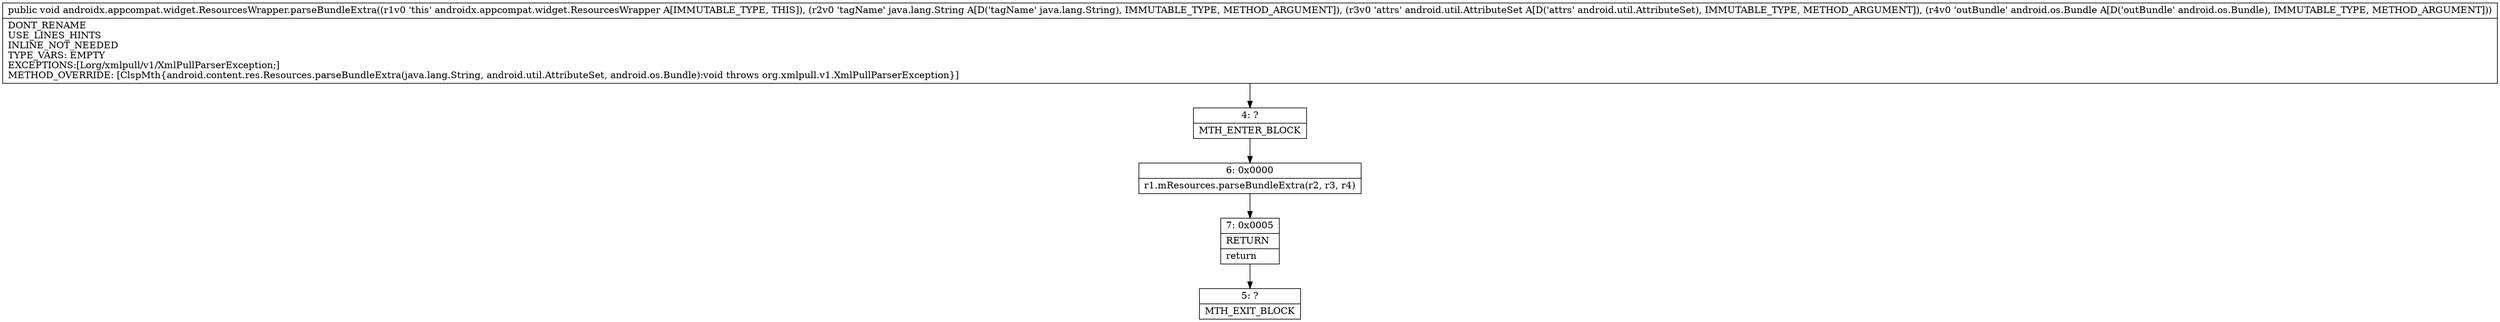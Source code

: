 digraph "CFG forandroidx.appcompat.widget.ResourcesWrapper.parseBundleExtra(Ljava\/lang\/String;Landroid\/util\/AttributeSet;Landroid\/os\/Bundle;)V" {
Node_4 [shape=record,label="{4\:\ ?|MTH_ENTER_BLOCK\l}"];
Node_6 [shape=record,label="{6\:\ 0x0000|r1.mResources.parseBundleExtra(r2, r3, r4)\l}"];
Node_7 [shape=record,label="{7\:\ 0x0005|RETURN\l|return\l}"];
Node_5 [shape=record,label="{5\:\ ?|MTH_EXIT_BLOCK\l}"];
MethodNode[shape=record,label="{public void androidx.appcompat.widget.ResourcesWrapper.parseBundleExtra((r1v0 'this' androidx.appcompat.widget.ResourcesWrapper A[IMMUTABLE_TYPE, THIS]), (r2v0 'tagName' java.lang.String A[D('tagName' java.lang.String), IMMUTABLE_TYPE, METHOD_ARGUMENT]), (r3v0 'attrs' android.util.AttributeSet A[D('attrs' android.util.AttributeSet), IMMUTABLE_TYPE, METHOD_ARGUMENT]), (r4v0 'outBundle' android.os.Bundle A[D('outBundle' android.os.Bundle), IMMUTABLE_TYPE, METHOD_ARGUMENT]))  | DONT_RENAME\lUSE_LINES_HINTS\lINLINE_NOT_NEEDED\lTYPE_VARS: EMPTY\lEXCEPTIONS:[Lorg\/xmlpull\/v1\/XmlPullParserException;]\lMETHOD_OVERRIDE: [ClspMth\{android.content.res.Resources.parseBundleExtra(java.lang.String, android.util.AttributeSet, android.os.Bundle):void throws org.xmlpull.v1.XmlPullParserException\}]\l}"];
MethodNode -> Node_4;Node_4 -> Node_6;
Node_6 -> Node_7;
Node_7 -> Node_5;
}

